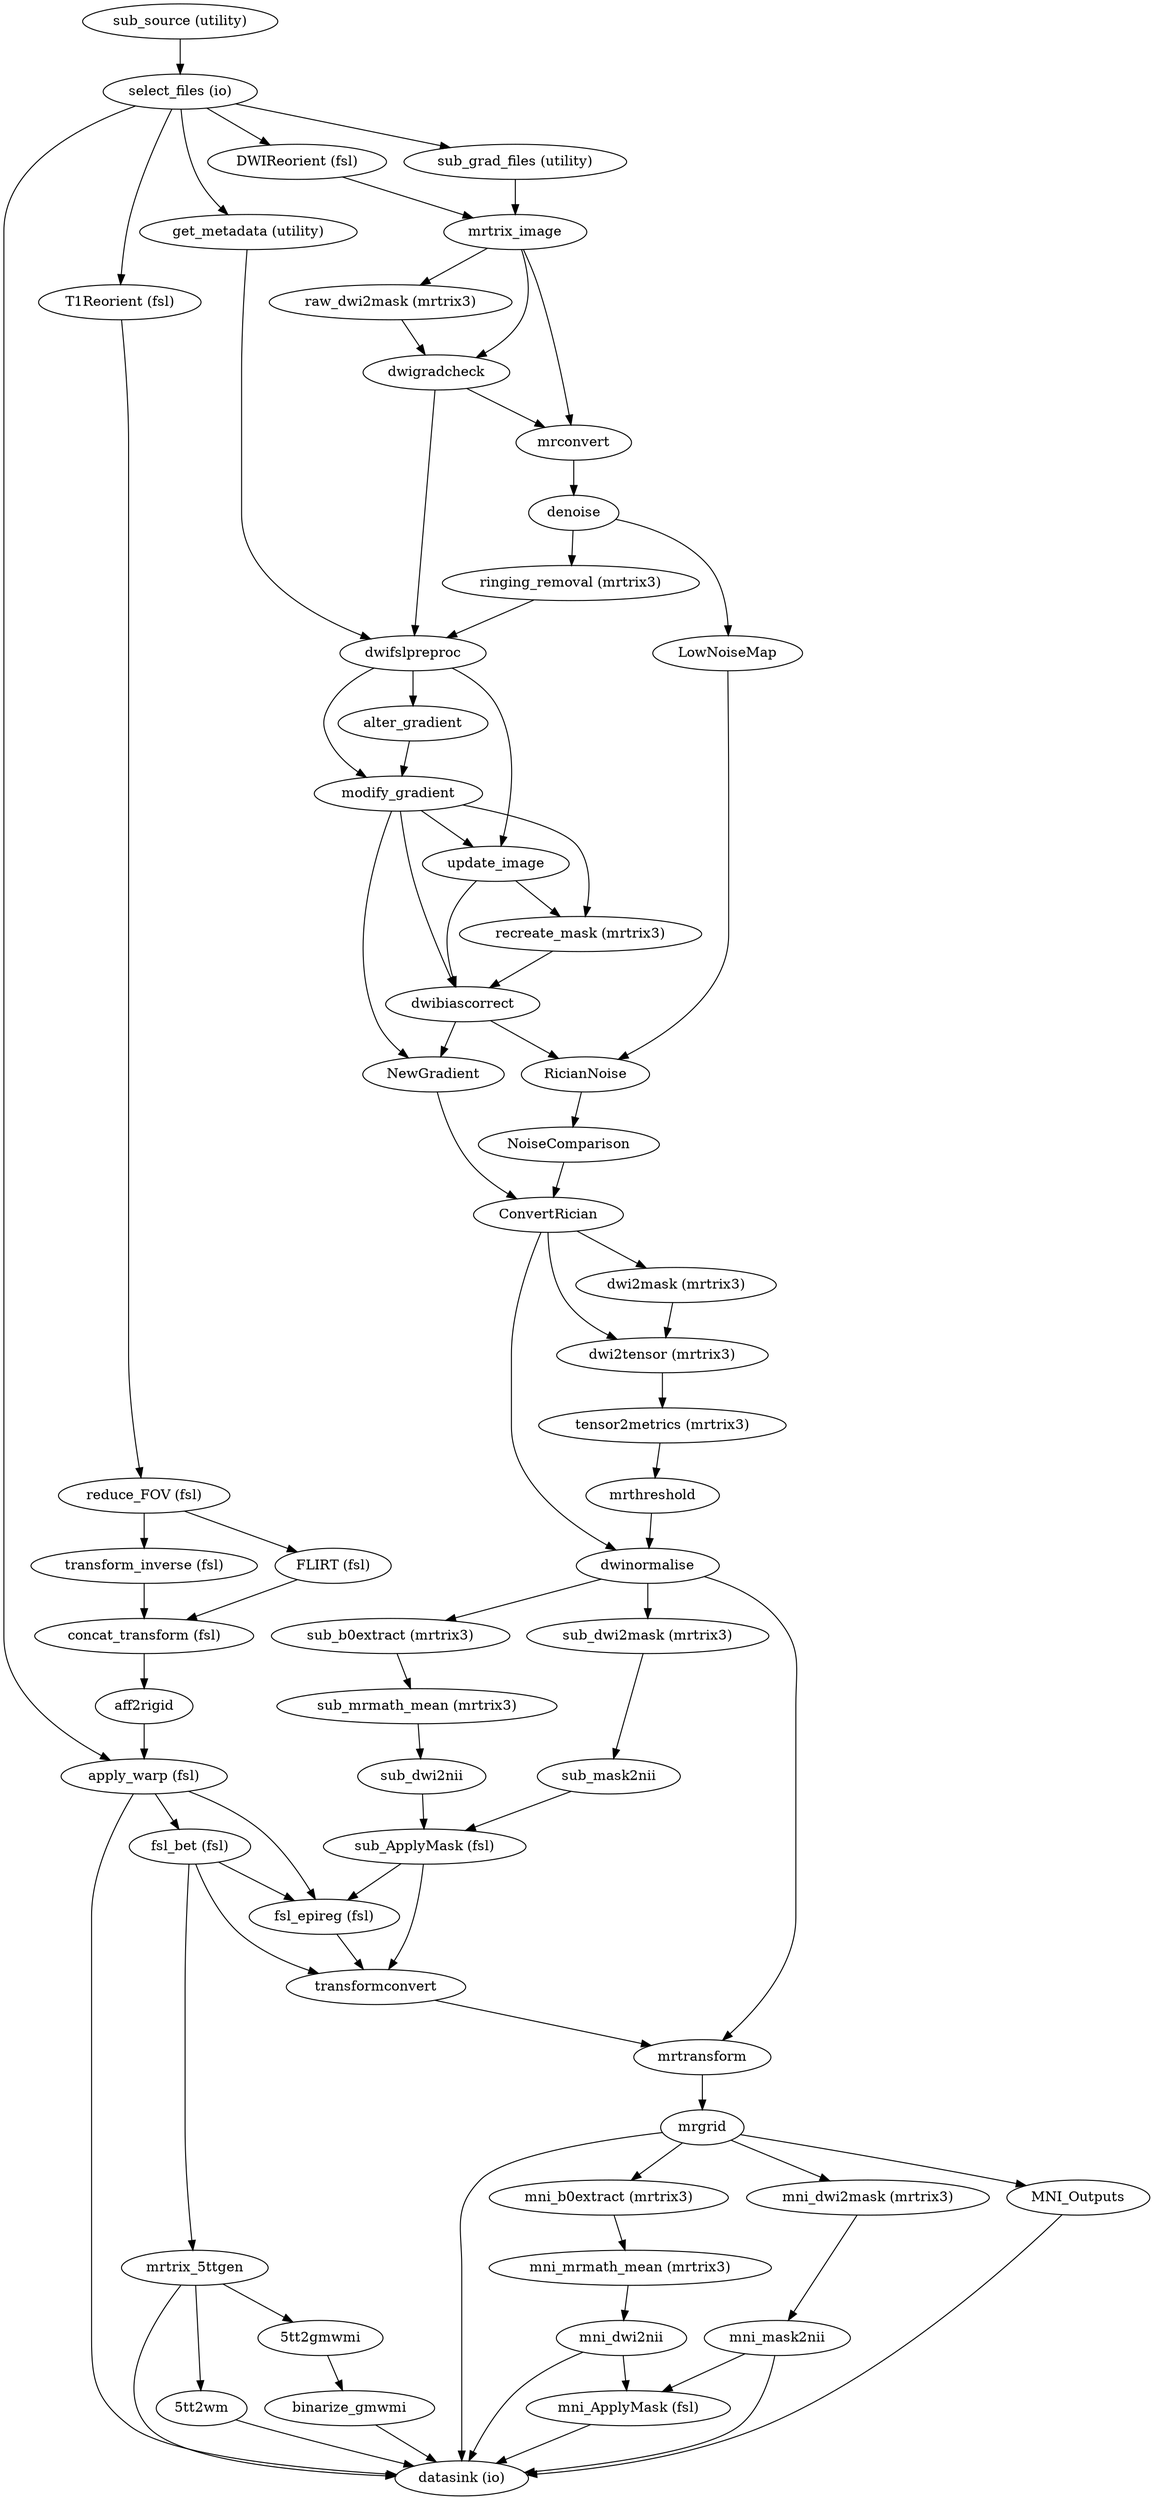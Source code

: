 strict digraph  {
"sub_source (utility)";
"select_files (io)";
"T1Reorient (fsl)";
"apply_warp (fsl)";
"get_metadata (utility)";
"DWIReorient (fsl)";
"sub_grad_files (utility)";
"reduce_FOV (fsl)";
"transform_inverse (fsl)";
"FLIRT (fsl)";
"datasink (io)";
"fsl_bet (fsl)";
"fsl_epireg (fsl)";
"concat_transform (fsl)";
aff2rigid;
mrtrix_5ttgen;
transformconvert;
"5tt2wm";
"5tt2gmwmi";
binarize_gmwmi;
"sub_ApplyMask (fsl)";
mrtransform;
mrgrid;
dwinormalise;
"sub_b0extract (mrtrix3)";
"sub_dwi2mask (mrtrix3)";
dwifslpreproc;
alter_gradient;
modify_gradient;
update_image;
"raw_dwi2mask (mrtrix3)";
dwigradcheck;
mrconvert;
denoise;
"ringing_removal (mrtrix3)";
LowNoiseMap;
"recreate_mask (mrtrix3)";
dwibiascorrect;
NewGradient;
RicianNoise;
ConvertRician;
NoiseComparison;
"dwi2mask (mrtrix3)";
"dwi2tensor (mrtrix3)";
"tensor2metrics (mrtrix3)";
mrthreshold;
"sub_mrmath_mean (mrtrix3)";
sub_dwi2nii;
sub_mask2nii;
"mni_b0extract (mrtrix3)";
"mni_mrmath_mean (mrtrix3)";
mni_dwi2nii;
"mni_dwi2mask (mrtrix3)";
mni_mask2nii;
"mni_ApplyMask (fsl)";
MNI_Outputs;
mrtrix_image;
"sub_source (utility)" -> "select_files (io)";
"select_files (io)" -> "T1Reorient (fsl)";
"select_files (io)" -> "apply_warp (fsl)";
"select_files (io)" -> "get_metadata (utility)";
"select_files (io)" -> "DWIReorient (fsl)";
"select_files (io)" -> "sub_grad_files (utility)";
"T1Reorient (fsl)" -> "reduce_FOV (fsl)";
"apply_warp (fsl)" -> "datasink (io)";
"apply_warp (fsl)" -> "fsl_bet (fsl)";
"apply_warp (fsl)" -> "fsl_epireg (fsl)";
"get_metadata (utility)" -> dwifslpreproc;
"DWIReorient (fsl)" -> mrtrix_image;
"sub_grad_files (utility)" -> mrtrix_image;
"reduce_FOV (fsl)" -> "transform_inverse (fsl)";
"reduce_FOV (fsl)" -> "FLIRT (fsl)";
"transform_inverse (fsl)" -> "concat_transform (fsl)";
"FLIRT (fsl)" -> "concat_transform (fsl)";
"fsl_bet (fsl)" -> mrtrix_5ttgen;
"fsl_bet (fsl)" -> "fsl_epireg (fsl)";
"fsl_bet (fsl)" -> transformconvert;
"fsl_epireg (fsl)" -> transformconvert;
"concat_transform (fsl)" -> aff2rigid;
aff2rigid -> "apply_warp (fsl)";
mrtrix_5ttgen -> "5tt2wm";
mrtrix_5ttgen -> "5tt2gmwmi";
mrtrix_5ttgen -> "datasink (io)";
transformconvert -> mrtransform;
"5tt2wm" -> "datasink (io)";
"5tt2gmwmi" -> binarize_gmwmi;
binarize_gmwmi -> "datasink (io)";
"sub_ApplyMask (fsl)" -> "fsl_epireg (fsl)";
"sub_ApplyMask (fsl)" -> transformconvert;
mrtransform -> mrgrid;
mrgrid -> "datasink (io)";
mrgrid -> "mni_b0extract (mrtrix3)";
mrgrid -> "mni_dwi2mask (mrtrix3)";
mrgrid -> MNI_Outputs;
dwinormalise -> mrtransform;
dwinormalise -> "sub_b0extract (mrtrix3)";
dwinormalise -> "sub_dwi2mask (mrtrix3)";
"sub_b0extract (mrtrix3)" -> "sub_mrmath_mean (mrtrix3)";
"sub_dwi2mask (mrtrix3)" -> sub_mask2nii;
dwifslpreproc -> alter_gradient;
dwifslpreproc -> modify_gradient;
dwifslpreproc -> update_image;
alter_gradient -> modify_gradient;
modify_gradient -> update_image;
modify_gradient -> "recreate_mask (mrtrix3)";
modify_gradient -> dwibiascorrect;
modify_gradient -> NewGradient;
update_image -> "recreate_mask (mrtrix3)";
update_image -> dwibiascorrect;
"raw_dwi2mask (mrtrix3)" -> dwigradcheck;
dwigradcheck -> mrconvert;
dwigradcheck -> dwifslpreproc;
mrconvert -> denoise;
denoise -> "ringing_removal (mrtrix3)";
denoise -> LowNoiseMap;
"ringing_removal (mrtrix3)" -> dwifslpreproc;
LowNoiseMap -> RicianNoise;
"recreate_mask (mrtrix3)" -> dwibiascorrect;
dwibiascorrect -> NewGradient;
dwibiascorrect -> RicianNoise;
NewGradient -> ConvertRician;
RicianNoise -> NoiseComparison;
ConvertRician -> "dwi2mask (mrtrix3)";
ConvertRician -> "dwi2tensor (mrtrix3)";
ConvertRician -> dwinormalise;
NoiseComparison -> ConvertRician;
"dwi2mask (mrtrix3)" -> "dwi2tensor (mrtrix3)";
"dwi2tensor (mrtrix3)" -> "tensor2metrics (mrtrix3)";
"tensor2metrics (mrtrix3)" -> mrthreshold;
mrthreshold -> dwinormalise;
"sub_mrmath_mean (mrtrix3)" -> sub_dwi2nii;
sub_dwi2nii -> "sub_ApplyMask (fsl)";
sub_mask2nii -> "sub_ApplyMask (fsl)";
"mni_b0extract (mrtrix3)" -> "mni_mrmath_mean (mrtrix3)";
"mni_mrmath_mean (mrtrix3)" -> mni_dwi2nii;
mni_dwi2nii -> "mni_ApplyMask (fsl)";
mni_dwi2nii -> "datasink (io)";
"mni_dwi2mask (mrtrix3)" -> mni_mask2nii;
mni_mask2nii -> "mni_ApplyMask (fsl)";
mni_mask2nii -> "datasink (io)";
"mni_ApplyMask (fsl)" -> "datasink (io)";
MNI_Outputs -> "datasink (io)";
mrtrix_image -> "raw_dwi2mask (mrtrix3)";
mrtrix_image -> dwigradcheck;
mrtrix_image -> mrconvert;
}
